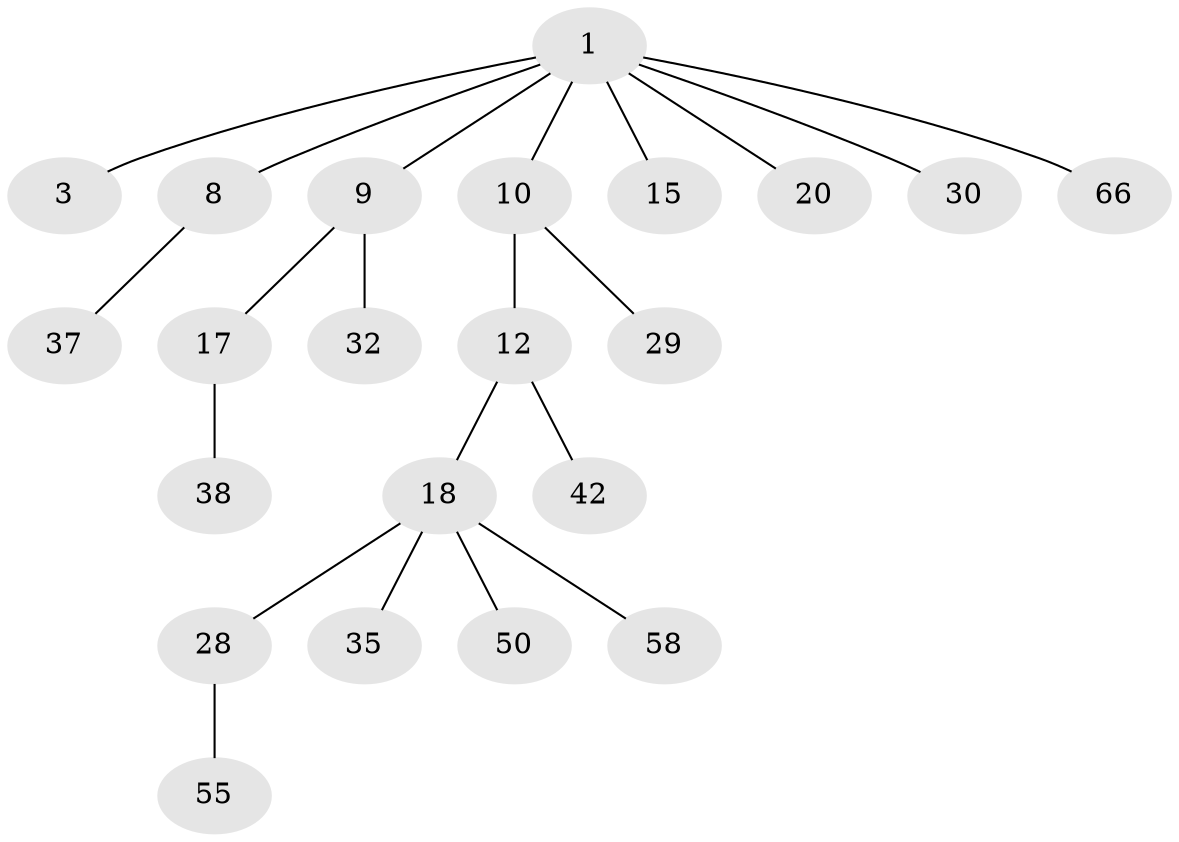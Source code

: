 // original degree distribution, {4: 0.0945945945945946, 2: 0.20270270270270271, 3: 0.17567567567567569, 7: 0.013513513513513514, 1: 0.5, 5: 0.013513513513513514}
// Generated by graph-tools (version 1.1) at 2025/19/03/04/25 18:19:25]
// undirected, 22 vertices, 21 edges
graph export_dot {
graph [start="1"]
  node [color=gray90,style=filled];
  1 [super="+2+71+4"];
  3 [super="+13"];
  8 [super="+16"];
  9 [super="+14+43+59"];
  10 [super="+72+11+47"];
  12 [super="+33"];
  15;
  17 [super="+48+23"];
  18 [super="+31+39+24"];
  20;
  28 [super="+34+49+53"];
  29;
  30 [super="+57+40"];
  32;
  35 [super="+54+36"];
  37;
  38 [super="+44+46"];
  42;
  50;
  55;
  58 [super="+64"];
  66;
  1 -- 3;
  1 -- 8;
  1 -- 9;
  1 -- 15;
  1 -- 66;
  1 -- 20;
  1 -- 10;
  1 -- 30;
  8 -- 37;
  9 -- 32;
  9 -- 17;
  10 -- 12;
  10 -- 29;
  12 -- 18;
  12 -- 42;
  17 -- 38;
  18 -- 50;
  18 -- 35;
  18 -- 58;
  18 -- 28;
  28 -- 55;
}
